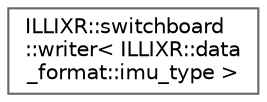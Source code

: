 digraph "Graphical Class Hierarchy"
{
 // LATEX_PDF_SIZE
  bgcolor="transparent";
  edge [fontname=Helvetica,fontsize=10,labelfontname=Helvetica,labelfontsize=10];
  node [fontname=Helvetica,fontsize=10,shape=box,height=0.2,width=0.4];
  rankdir="LR";
  Node0 [id="Node000000",label="ILLIXR::switchboard\l::writer\< ILLIXR::data\l_format::imu_type \>",height=0.2,width=0.4,color="grey40", fillcolor="white", style="filled",URL="$classILLIXR_1_1switchboard_1_1writer.html",tooltip=" "];
}
